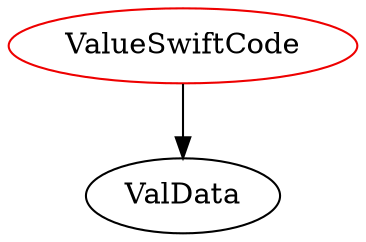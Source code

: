 digraph valueswiftcode{
ValueSwiftCode -> ValData;
ValueSwiftCode	[shape=oval, color=red2, label="ValueSwiftCode"];
}
